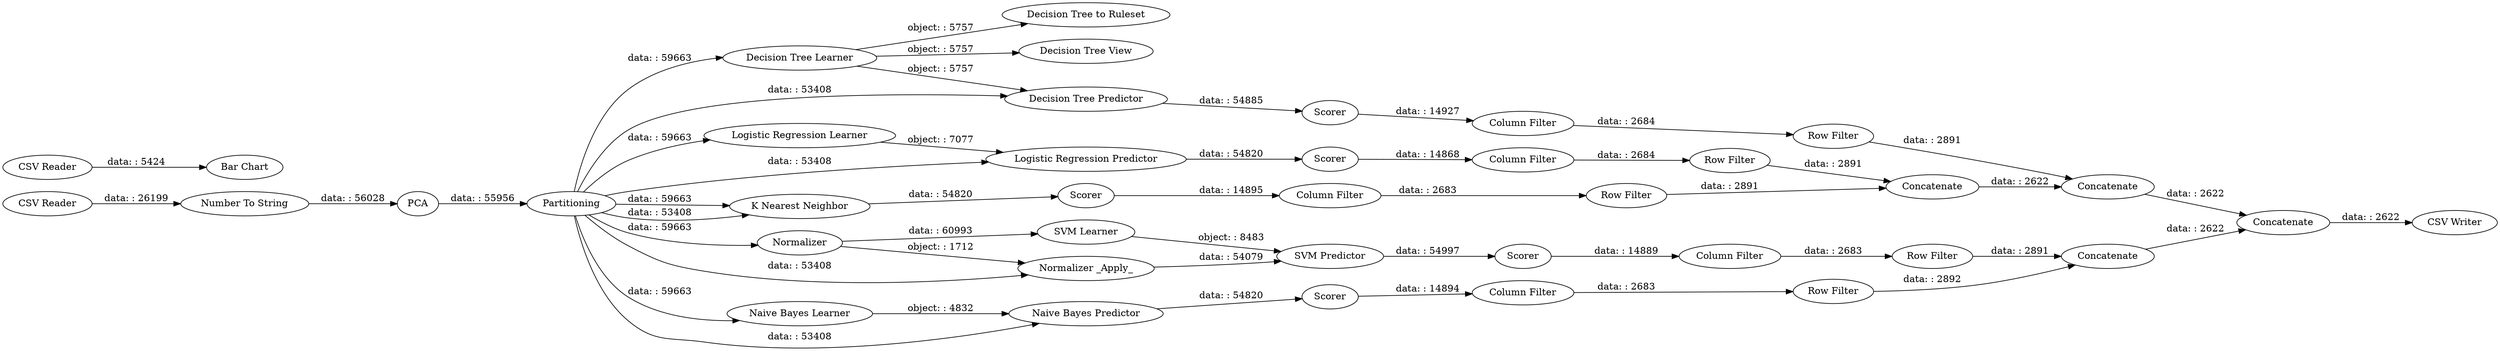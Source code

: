 digraph {
	"1798871621015027622_24" [label="Decision Tree to Ruleset"]
	"1798871621015027622_40" [label=Concatenate]
	"1798871621015027622_13" [label="Naive Bayes Learner"]
	"1798871621015027622_18" [label="Logistic Regression Learner"]
	"1798871621015027622_23" [label="Decision Tree Predictor"]
	"1798871621015027622_16" [label="K Nearest Neighbor"]
	"1798871621015027622_19" [label="Logistic Regression Predictor"]
	"1798871621015027622_31" [label="Row Filter"]
	"1798871621015027622_1" [label="CSV Reader"]
	"1798871621015027622_11" [label=PCA]
	"1798871621015027622_38" [label=Concatenate]
	"1798871621015027622_42" [label="Bar Chart"]
	"1798871621015027622_17" [label=Scorer]
	"1798871621015027622_12" [label="Number To String"]
	"1798871621015027622_25" [label=Scorer]
	"1798871621015027622_33" [label="Row Filter"]
	"1798871621015027622_35" [label="Row Filter"]
	"1798871621015027622_37" [label="Row Filter"]
	"1798871621015027622_20" [label=Scorer]
	"1798871621015027622_29" [label="Column Filter"]
	"1798871621015027622_34" [label="Column Filter"]
	"1798871621015027622_44" [label="CSV Reader"]
	"1798871621015027622_32" [label="Column Filter"]
	"1798871621015027622_7" [label="Normalizer _Apply_"]
	"1798871621015027622_9" [label="SVM Predictor"]
	"1798871621015027622_15" [label=Scorer]
	"1798871621015027622_21" [label="Decision Tree Learner"]
	"1798871621015027622_3" [label=Normalizer]
	"1798871621015027622_30" [label="Row Filter"]
	"1798871621015027622_39" [label=Concatenate]
	"1798871621015027622_14" [label="Naive Bayes Predictor"]
	"1798871621015027622_26" [label="Column Filter"]
	"1798871621015027622_8" [label="SVM Learner"]
	"1798871621015027622_22" [label="Decision Tree View"]
	"1798871621015027622_43" [label="CSV Writer"]
	"1798871621015027622_6" [label=Partitioning]
	"1798871621015027622_36" [label="Column Filter"]
	"1798871621015027622_41" [label=Concatenate]
	"1798871621015027622_10" [label=Scorer]
	"1798871621015027622_8" -> "1798871621015027622_9" [label="object: : 8483"]
	"1798871621015027622_17" -> "1798871621015027622_32" [label="data: : 14895"]
	"1798871621015027622_15" -> "1798871621015027622_29" [label="data: : 14894"]
	"1798871621015027622_3" -> "1798871621015027622_7" [label="object: : 1712"]
	"1798871621015027622_32" -> "1798871621015027622_33" [label="data: : 2683"]
	"1798871621015027622_6" -> "1798871621015027622_14" [label="data: : 53408"]
	"1798871621015027622_14" -> "1798871621015027622_15" [label="data: : 54820"]
	"1798871621015027622_11" -> "1798871621015027622_6" [label="data: : 55956"]
	"1798871621015027622_38" -> "1798871621015027622_41" [label="data: : 2622"]
	"1798871621015027622_6" -> "1798871621015027622_3" [label="data: : 59663"]
	"1798871621015027622_39" -> "1798871621015027622_40" [label="data: : 2622"]
	"1798871621015027622_34" -> "1798871621015027622_35" [label="data: : 2684"]
	"1798871621015027622_6" -> "1798871621015027622_16" [label="data: : 59663"]
	"1798871621015027622_7" -> "1798871621015027622_9" [label="data: : 54079"]
	"1798871621015027622_21" -> "1798871621015027622_24" [label="object: : 5757"]
	"1798871621015027622_21" -> "1798871621015027622_22" [label="object: : 5757"]
	"1798871621015027622_6" -> "1798871621015027622_7" [label="data: : 53408"]
	"1798871621015027622_31" -> "1798871621015027622_38" [label="data: : 2891"]
	"1798871621015027622_12" -> "1798871621015027622_11" [label="data: : 56028"]
	"1798871621015027622_26" -> "1798871621015027622_31" [label="data: : 2683"]
	"1798871621015027622_13" -> "1798871621015027622_14" [label="object: : 4832"]
	"1798871621015027622_23" -> "1798871621015027622_25" [label="data: : 54885"]
	"1798871621015027622_19" -> "1798871621015027622_20" [label="data: : 54820"]
	"1798871621015027622_6" -> "1798871621015027622_18" [label="data: : 59663"]
	"1798871621015027622_3" -> "1798871621015027622_8" [label="data: : 60993"]
	"1798871621015027622_10" -> "1798871621015027622_26" [label="data: : 14889"]
	"1798871621015027622_20" -> "1798871621015027622_34" [label="data: : 14868"]
	"1798871621015027622_25" -> "1798871621015027622_36" [label="data: : 14927"]
	"1798871621015027622_9" -> "1798871621015027622_10" [label="data: : 54997"]
	"1798871621015027622_40" -> "1798871621015027622_41" [label="data: : 2622"]
	"1798871621015027622_33" -> "1798871621015027622_39" [label="data: : 2891"]
	"1798871621015027622_37" -> "1798871621015027622_40" [label="data: : 2891"]
	"1798871621015027622_21" -> "1798871621015027622_23" [label="object: : 5757"]
	"1798871621015027622_44" -> "1798871621015027622_42" [label="data: : 5424"]
	"1798871621015027622_6" -> "1798871621015027622_19" [label="data: : 53408"]
	"1798871621015027622_6" -> "1798871621015027622_13" [label="data: : 59663"]
	"1798871621015027622_6" -> "1798871621015027622_21" [label="data: : 59663"]
	"1798871621015027622_6" -> "1798871621015027622_23" [label="data: : 53408"]
	"1798871621015027622_18" -> "1798871621015027622_19" [label="object: : 7077"]
	"1798871621015027622_30" -> "1798871621015027622_38" [label="data: : 2892"]
	"1798871621015027622_35" -> "1798871621015027622_39" [label="data: : 2891"]
	"1798871621015027622_29" -> "1798871621015027622_30" [label="data: : 2683"]
	"1798871621015027622_6" -> "1798871621015027622_16" [label="data: : 53408"]
	"1798871621015027622_16" -> "1798871621015027622_17" [label="data: : 54820"]
	"1798871621015027622_36" -> "1798871621015027622_37" [label="data: : 2684"]
	"1798871621015027622_41" -> "1798871621015027622_43" [label="data: : 2622"]
	"1798871621015027622_1" -> "1798871621015027622_12" [label="data: : 26199"]
	rankdir=LR
}
